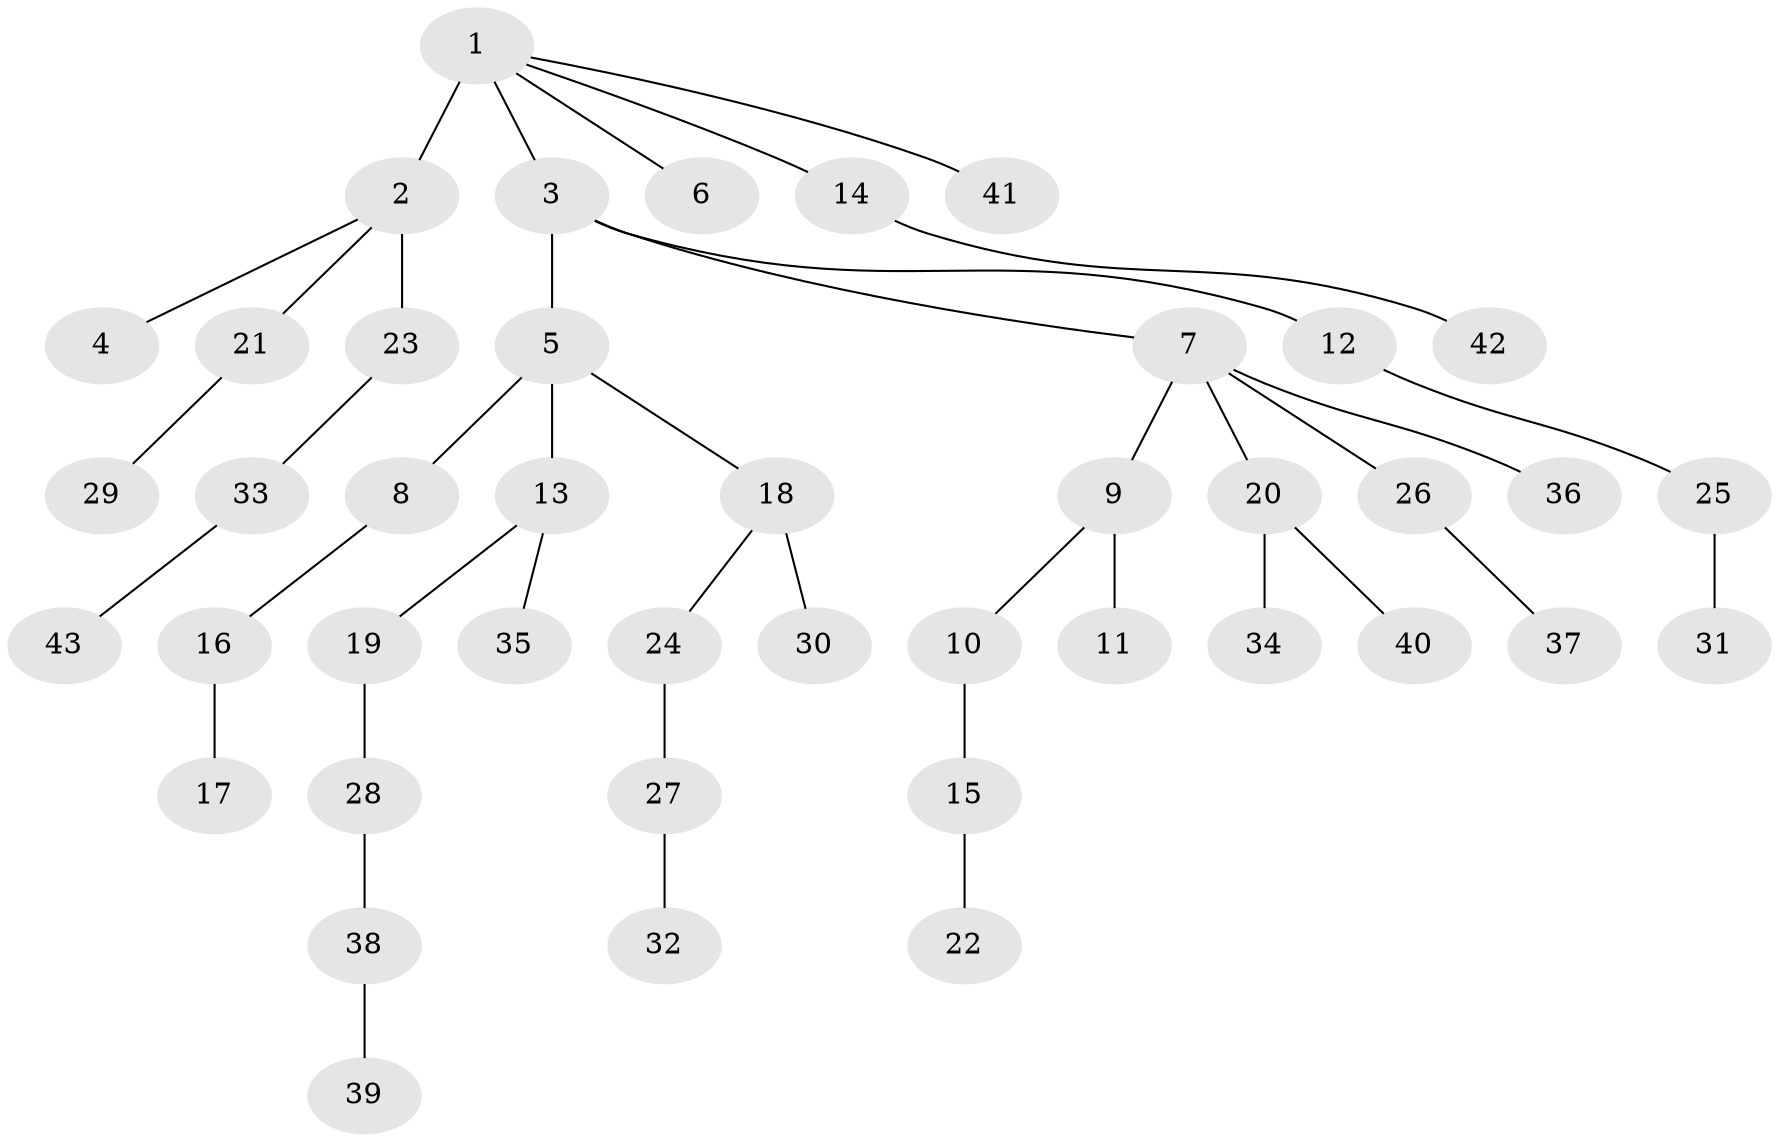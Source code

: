 // original degree distribution, {1: 0.4965034965034965, 8: 0.013986013986013986, 4: 0.04195804195804196, 5: 0.04895104895104895, 2: 0.2517482517482518, 6: 0.006993006993006993, 3: 0.13986013986013987}
// Generated by graph-tools (version 1.1) at 2025/52/03/04/25 22:52:03]
// undirected, 43 vertices, 42 edges
graph export_dot {
  node [color=gray90,style=filled];
  1;
  2;
  3;
  4;
  5;
  6;
  7;
  8;
  9;
  10;
  11;
  12;
  13;
  14;
  15;
  16;
  17;
  18;
  19;
  20;
  21;
  22;
  23;
  24;
  25;
  26;
  27;
  28;
  29;
  30;
  31;
  32;
  33;
  34;
  35;
  36;
  37;
  38;
  39;
  40;
  41;
  42;
  43;
  1 -- 2 [weight=4.0];
  1 -- 3 [weight=1.0];
  1 -- 6 [weight=1.0];
  1 -- 14 [weight=1.0];
  1 -- 41 [weight=1.0];
  2 -- 4 [weight=3.0];
  2 -- 21 [weight=1.0];
  2 -- 23 [weight=1.0];
  3 -- 5 [weight=1.0];
  3 -- 7 [weight=1.0];
  3 -- 12 [weight=1.0];
  5 -- 8 [weight=1.0];
  5 -- 13 [weight=4.0];
  5 -- 18 [weight=1.0];
  7 -- 9 [weight=1.0];
  7 -- 20 [weight=1.0];
  7 -- 26 [weight=1.0];
  7 -- 36 [weight=1.0];
  8 -- 16 [weight=1.0];
  9 -- 10 [weight=1.0];
  9 -- 11 [weight=1.0];
  10 -- 15 [weight=1.0];
  12 -- 25 [weight=1.0];
  13 -- 19 [weight=1.0];
  13 -- 35 [weight=1.0];
  14 -- 42 [weight=1.0];
  15 -- 22 [weight=2.0];
  16 -- 17 [weight=1.0];
  18 -- 24 [weight=1.0];
  18 -- 30 [weight=2.0];
  19 -- 28 [weight=1.0];
  20 -- 34 [weight=1.0];
  20 -- 40 [weight=1.0];
  21 -- 29 [weight=1.0];
  23 -- 33 [weight=2.0];
  24 -- 27 [weight=1.0];
  25 -- 31 [weight=2.0];
  26 -- 37 [weight=1.0];
  27 -- 32 [weight=1.0];
  28 -- 38 [weight=1.0];
  33 -- 43 [weight=1.0];
  38 -- 39 [weight=2.0];
}
